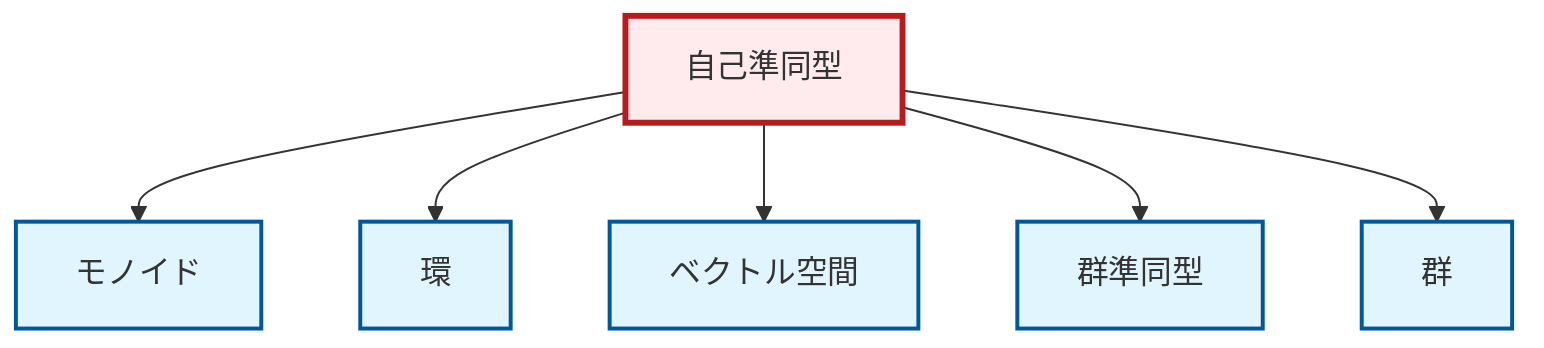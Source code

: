 graph TD
    classDef definition fill:#e1f5fe,stroke:#01579b,stroke-width:2px
    classDef theorem fill:#f3e5f5,stroke:#4a148c,stroke-width:2px
    classDef axiom fill:#fff3e0,stroke:#e65100,stroke-width:2px
    classDef example fill:#e8f5e9,stroke:#1b5e20,stroke-width:2px
    classDef current fill:#ffebee,stroke:#b71c1c,stroke-width:3px
    def-homomorphism["群準同型"]:::definition
    def-endomorphism["自己準同型"]:::definition
    def-vector-space["ベクトル空間"]:::definition
    def-ring["環"]:::definition
    def-monoid["モノイド"]:::definition
    def-group["群"]:::definition
    def-endomorphism --> def-monoid
    def-endomorphism --> def-ring
    def-endomorphism --> def-vector-space
    def-endomorphism --> def-homomorphism
    def-endomorphism --> def-group
    class def-endomorphism current